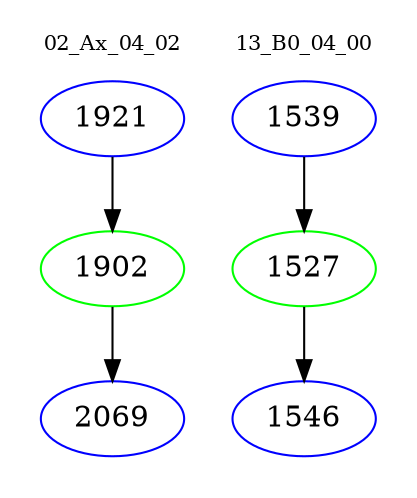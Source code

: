 digraph{
subgraph cluster_0 {
color = white
label = "02_Ax_04_02";
fontsize=10;
T0_1921 [label="1921", color="blue"]
T0_1921 -> T0_1902 [color="black"]
T0_1902 [label="1902", color="green"]
T0_1902 -> T0_2069 [color="black"]
T0_2069 [label="2069", color="blue"]
}
subgraph cluster_1 {
color = white
label = "13_B0_04_00";
fontsize=10;
T1_1539 [label="1539", color="blue"]
T1_1539 -> T1_1527 [color="black"]
T1_1527 [label="1527", color="green"]
T1_1527 -> T1_1546 [color="black"]
T1_1546 [label="1546", color="blue"]
}
}
